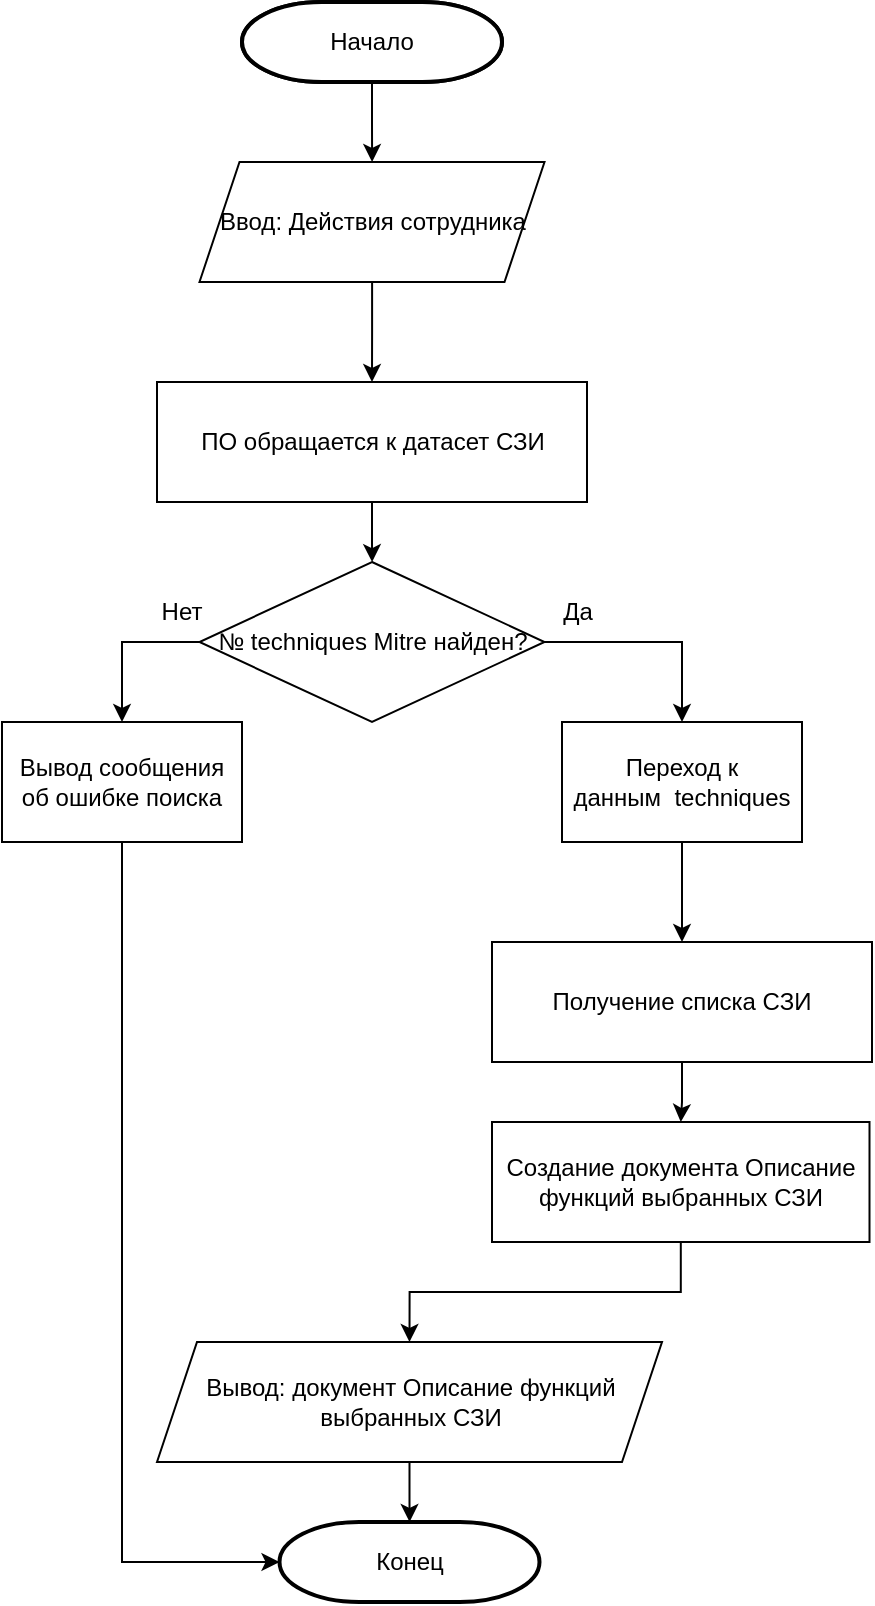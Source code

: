 <mxfile version="25.0.3">
  <diagram name="Страница — 1" id="FZuVYSKQKKseB5JXQPXO">
    <mxGraphModel dx="1290" dy="567" grid="1" gridSize="10" guides="1" tooltips="1" connect="1" arrows="1" fold="1" page="1" pageScale="1" pageWidth="827" pageHeight="1169" math="0" shadow="0">
      <root>
        <mxCell id="0" />
        <mxCell id="1" parent="0" />
        <mxCell id="h4m05iVEqOgtliCkyHRx-2" value="Начало" style="strokeWidth=2;html=1;shape=mxgraph.flowchart.terminator;whiteSpace=wrap;" parent="1" vertex="1">
          <mxGeometry x="360" y="40" width="130" height="40" as="geometry" />
        </mxCell>
        <mxCell id="S8c5WioNbydj_uUpYkrR-1" value="" style="edgeStyle=orthogonalEdgeStyle;rounded=0;orthogonalLoop=1;jettySize=auto;html=1;" edge="1" parent="1" source="S8c5WioNbydj_uUpYkrR-2" target="S8c5WioNbydj_uUpYkrR-5">
          <mxGeometry relative="1" as="geometry" />
        </mxCell>
        <mxCell id="S8c5WioNbydj_uUpYkrR-2" value="Начало" style="strokeWidth=2;html=1;shape=mxgraph.flowchart.terminator;whiteSpace=wrap;" vertex="1" parent="1">
          <mxGeometry x="360" y="40" width="130" height="40" as="geometry" />
        </mxCell>
        <mxCell id="S8c5WioNbydj_uUpYkrR-3" value="Конец" style="strokeWidth=2;html=1;shape=mxgraph.flowchart.terminator;whiteSpace=wrap;" vertex="1" parent="1">
          <mxGeometry x="378.75" y="800" width="130" height="40" as="geometry" />
        </mxCell>
        <mxCell id="S8c5WioNbydj_uUpYkrR-4" value="" style="edgeStyle=orthogonalEdgeStyle;rounded=0;orthogonalLoop=1;jettySize=auto;html=1;" edge="1" parent="1" source="S8c5WioNbydj_uUpYkrR-5" target="S8c5WioNbydj_uUpYkrR-7">
          <mxGeometry relative="1" as="geometry" />
        </mxCell>
        <mxCell id="S8c5WioNbydj_uUpYkrR-5" value="Ввод: Действия сотрудника" style="shape=parallelogram;perimeter=parallelogramPerimeter;whiteSpace=wrap;html=1;fixedSize=1;" vertex="1" parent="1">
          <mxGeometry x="338.75" y="120" width="172.5" height="60" as="geometry" />
        </mxCell>
        <mxCell id="S8c5WioNbydj_uUpYkrR-6" value="" style="edgeStyle=orthogonalEdgeStyle;rounded=0;orthogonalLoop=1;jettySize=auto;html=1;" edge="1" parent="1" source="S8c5WioNbydj_uUpYkrR-7" target="S8c5WioNbydj_uUpYkrR-10">
          <mxGeometry relative="1" as="geometry" />
        </mxCell>
        <mxCell id="S8c5WioNbydj_uUpYkrR-7" value="ПО обращается к датасет СЗИ" style="rounded=0;whiteSpace=wrap;html=1;" vertex="1" parent="1">
          <mxGeometry x="317.5" y="230" width="215" height="60" as="geometry" />
        </mxCell>
        <mxCell id="S8c5WioNbydj_uUpYkrR-8" style="edgeStyle=orthogonalEdgeStyle;rounded=0;orthogonalLoop=1;jettySize=auto;html=1;exitX=0;exitY=0.5;exitDx=0;exitDy=0;entryX=0.5;entryY=0;entryDx=0;entryDy=0;" edge="1" parent="1" source="S8c5WioNbydj_uUpYkrR-10" target="S8c5WioNbydj_uUpYkrR-11">
          <mxGeometry relative="1" as="geometry" />
        </mxCell>
        <mxCell id="S8c5WioNbydj_uUpYkrR-9" style="edgeStyle=orthogonalEdgeStyle;rounded=0;orthogonalLoop=1;jettySize=auto;html=1;exitX=1;exitY=0.5;exitDx=0;exitDy=0;entryX=0.5;entryY=0;entryDx=0;entryDy=0;" edge="1" parent="1" source="S8c5WioNbydj_uUpYkrR-10" target="S8c5WioNbydj_uUpYkrR-13">
          <mxGeometry relative="1" as="geometry" />
        </mxCell>
        <mxCell id="S8c5WioNbydj_uUpYkrR-10" value="№ techniques Mitre найден?" style="rhombus;whiteSpace=wrap;html=1;" vertex="1" parent="1">
          <mxGeometry x="338.75" y="320" width="172.5" height="80" as="geometry" />
        </mxCell>
        <mxCell id="S8c5WioNbydj_uUpYkrR-11" value="Вывод сообщения об ошибке поиска" style="rounded=0;whiteSpace=wrap;html=1;" vertex="1" parent="1">
          <mxGeometry x="240" y="400" width="120" height="60" as="geometry" />
        </mxCell>
        <mxCell id="S8c5WioNbydj_uUpYkrR-12" value="" style="edgeStyle=orthogonalEdgeStyle;rounded=0;orthogonalLoop=1;jettySize=auto;html=1;" edge="1" parent="1" source="S8c5WioNbydj_uUpYkrR-13" target="S8c5WioNbydj_uUpYkrR-15">
          <mxGeometry relative="1" as="geometry" />
        </mxCell>
        <mxCell id="S8c5WioNbydj_uUpYkrR-13" value="Переход к данным&amp;nbsp;&amp;nbsp;techniques" style="rounded=0;whiteSpace=wrap;html=1;" vertex="1" parent="1">
          <mxGeometry x="520" y="400" width="120" height="60" as="geometry" />
        </mxCell>
        <mxCell id="S8c5WioNbydj_uUpYkrR-14" value="" style="edgeStyle=orthogonalEdgeStyle;rounded=0;orthogonalLoop=1;jettySize=auto;html=1;" edge="1" parent="1" source="S8c5WioNbydj_uUpYkrR-15" target="S8c5WioNbydj_uUpYkrR-20">
          <mxGeometry relative="1" as="geometry" />
        </mxCell>
        <mxCell id="S8c5WioNbydj_uUpYkrR-15" value="Получение списка СЗИ" style="rounded=0;whiteSpace=wrap;html=1;" vertex="1" parent="1">
          <mxGeometry x="485" y="510" width="190" height="60" as="geometry" />
        </mxCell>
        <mxCell id="S8c5WioNbydj_uUpYkrR-16" value="Да" style="text;html=1;align=center;verticalAlign=middle;whiteSpace=wrap;rounded=0;" vertex="1" parent="1">
          <mxGeometry x="497.5" y="330" width="60" height="30" as="geometry" />
        </mxCell>
        <mxCell id="S8c5WioNbydj_uUpYkrR-17" value="Нет" style="text;html=1;align=center;verticalAlign=middle;whiteSpace=wrap;rounded=0;" vertex="1" parent="1">
          <mxGeometry x="300" y="330" width="60" height="30" as="geometry" />
        </mxCell>
        <mxCell id="S8c5WioNbydj_uUpYkrR-18" style="edgeStyle=orthogonalEdgeStyle;rounded=0;orthogonalLoop=1;jettySize=auto;html=1;exitX=0.5;exitY=1;exitDx=0;exitDy=0;entryX=0;entryY=0.5;entryDx=0;entryDy=0;entryPerimeter=0;" edge="1" parent="1" source="S8c5WioNbydj_uUpYkrR-11" target="S8c5WioNbydj_uUpYkrR-3">
          <mxGeometry relative="1" as="geometry" />
        </mxCell>
        <mxCell id="S8c5WioNbydj_uUpYkrR-19" value="" style="edgeStyle=orthogonalEdgeStyle;rounded=0;orthogonalLoop=1;jettySize=auto;html=1;entryX=0.5;entryY=0;entryDx=0;entryDy=0;" edge="1" parent="1" source="S8c5WioNbydj_uUpYkrR-20" target="S8c5WioNbydj_uUpYkrR-22">
          <mxGeometry relative="1" as="geometry">
            <mxPoint x="579.375" y="700" as="targetPoint" />
          </mxGeometry>
        </mxCell>
        <mxCell id="S8c5WioNbydj_uUpYkrR-20" value="Создание документа Описание функций выбранных СЗИ" style="rounded=0;whiteSpace=wrap;html=1;" vertex="1" parent="1">
          <mxGeometry x="485" y="600" width="188.75" height="60" as="geometry" />
        </mxCell>
        <mxCell id="S8c5WioNbydj_uUpYkrR-21" value="" style="edgeStyle=orthogonalEdgeStyle;rounded=0;orthogonalLoop=1;jettySize=auto;html=1;" edge="1" parent="1" source="S8c5WioNbydj_uUpYkrR-22" target="S8c5WioNbydj_uUpYkrR-3">
          <mxGeometry relative="1" as="geometry" />
        </mxCell>
        <mxCell id="S8c5WioNbydj_uUpYkrR-22" value="Вывод: документ Описание функций выбранных СЗИ" style="shape=parallelogram;perimeter=parallelogramPerimeter;whiteSpace=wrap;html=1;fixedSize=1;" vertex="1" parent="1">
          <mxGeometry x="317.5" y="710" width="252.5" height="60" as="geometry" />
        </mxCell>
      </root>
    </mxGraphModel>
  </diagram>
</mxfile>

